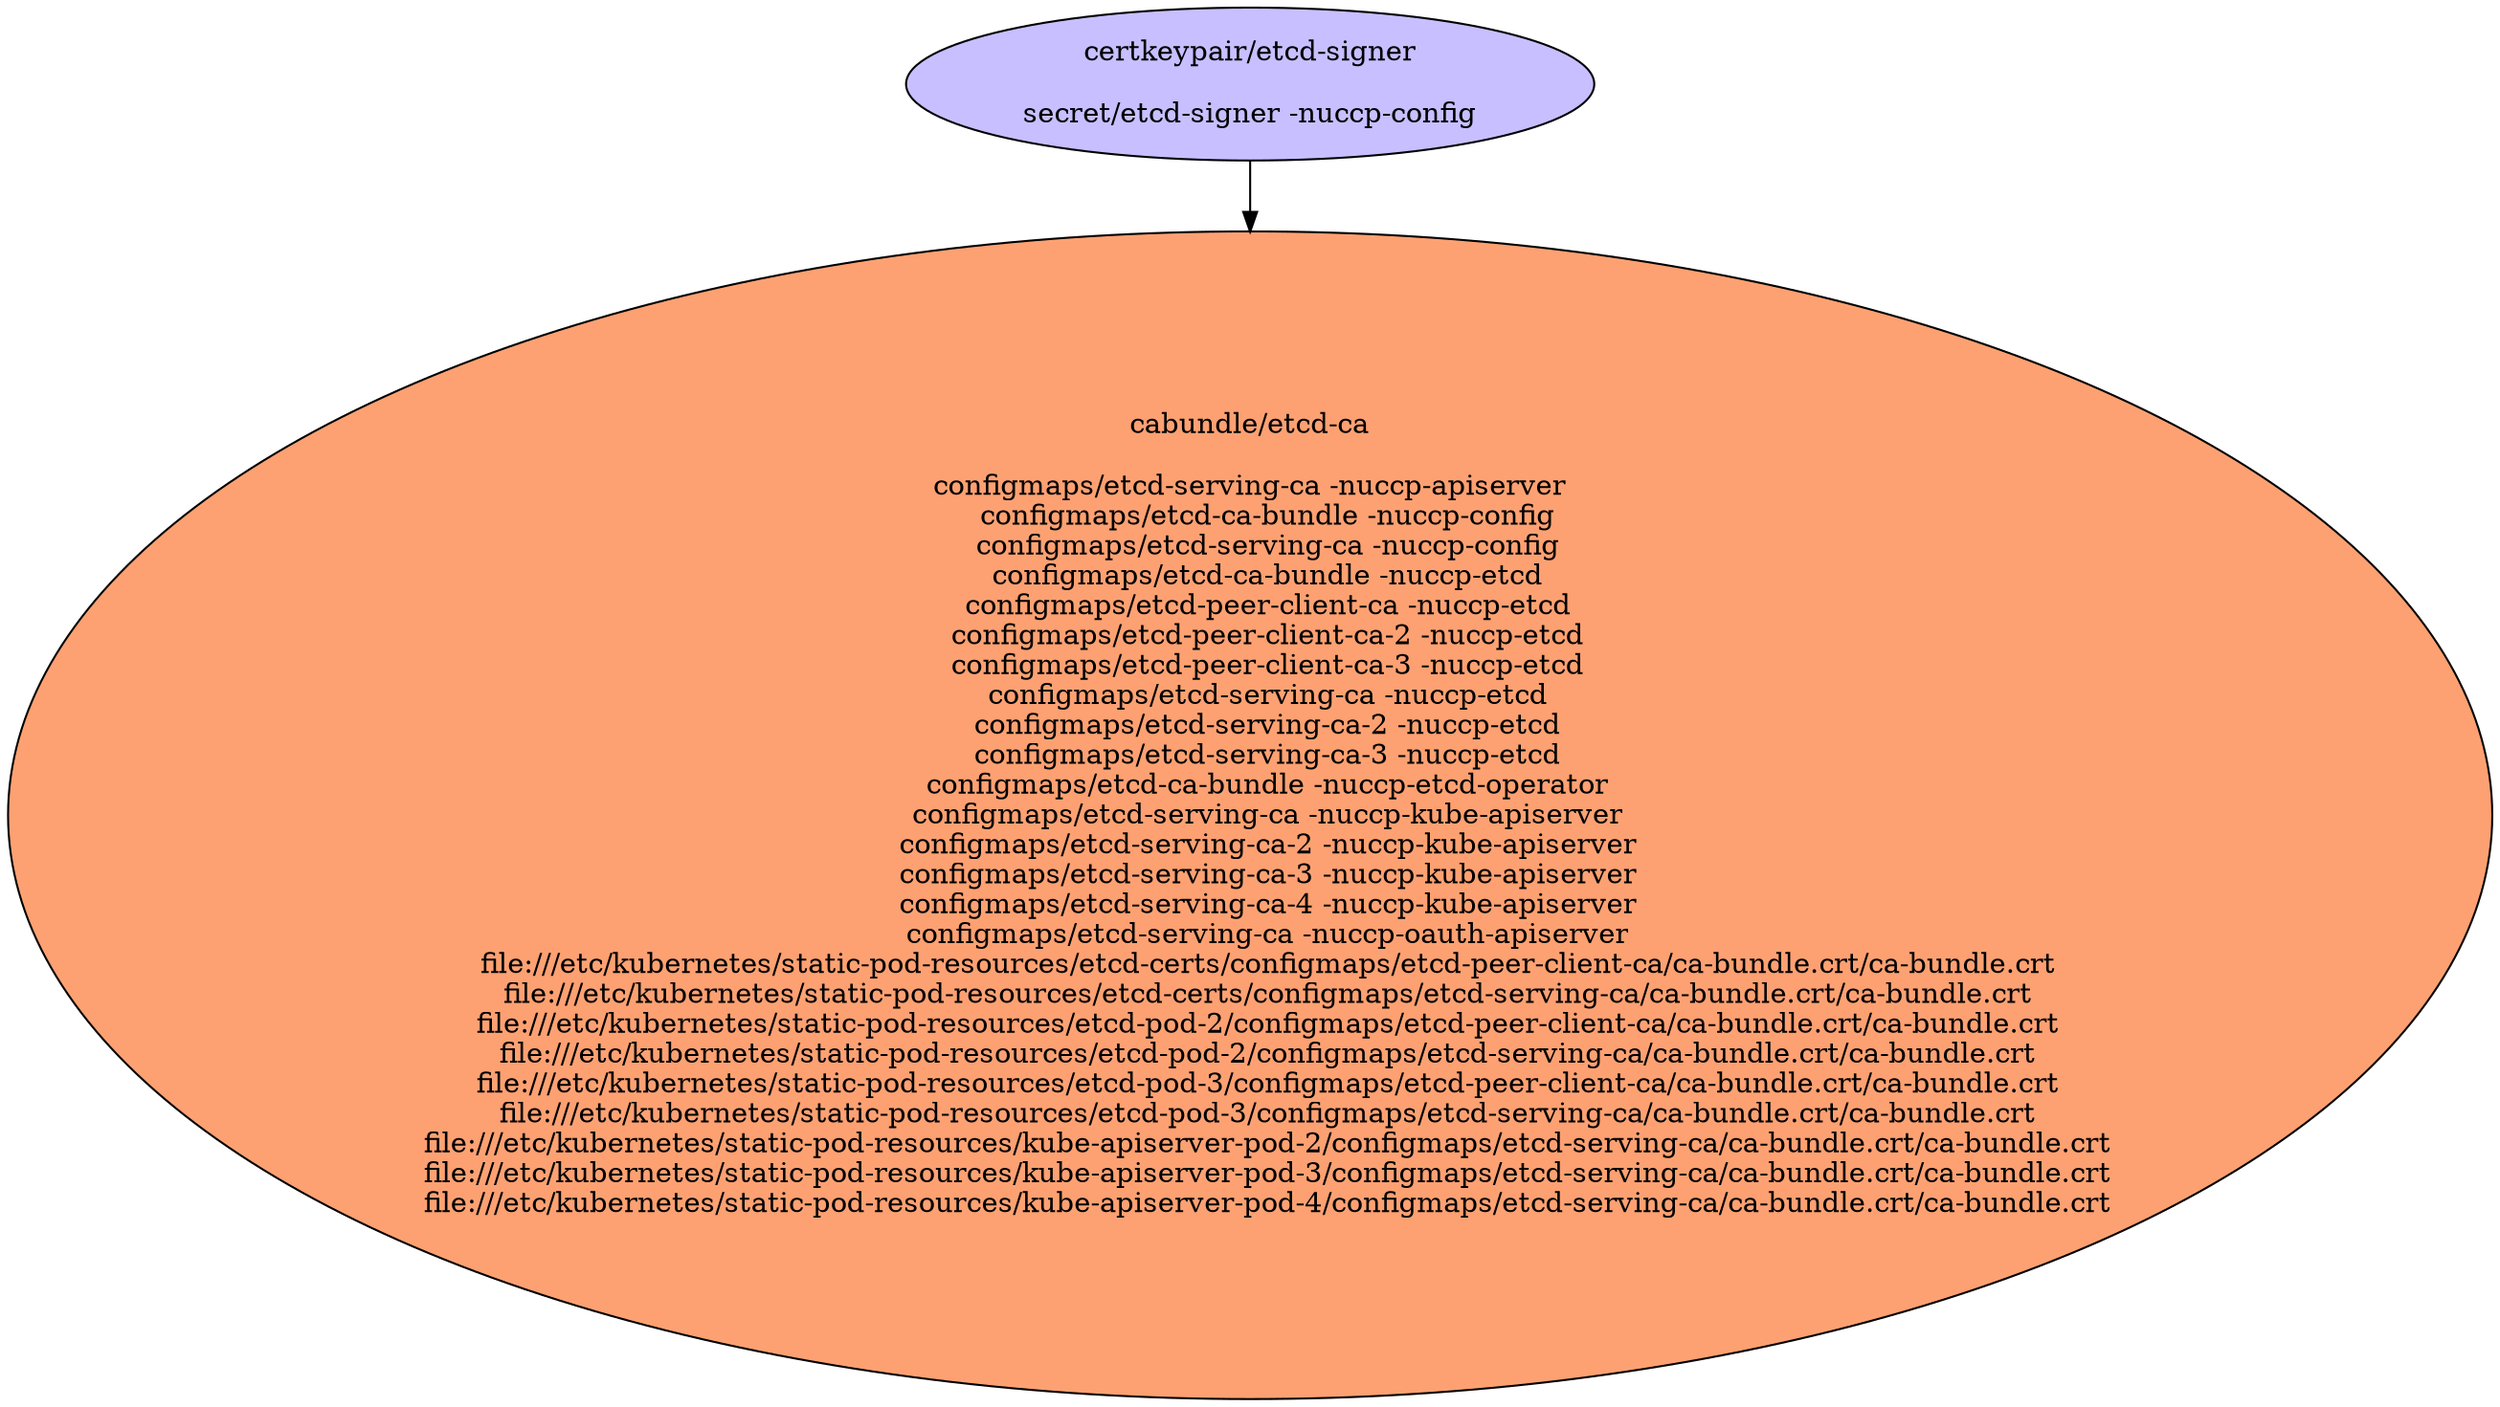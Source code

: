 digraph "Local Certificate" {
  // Node definitions.
  1 [
    label="certkeypair/etcd-signer\n\nsecret/etcd-signer -nuccp-config\n"
    style=filled
    fillcolor="#c7bfff"
  ];
  8 [
    label="cabundle/etcd-ca\n\nconfigmaps/etcd-serving-ca -nuccp-apiserver\n    configmaps/etcd-ca-bundle -nuccp-config\n    configmaps/etcd-serving-ca -nuccp-config\n    configmaps/etcd-ca-bundle -nuccp-etcd\n    configmaps/etcd-peer-client-ca -nuccp-etcd\n    configmaps/etcd-peer-client-ca-2 -nuccp-etcd\n    configmaps/etcd-peer-client-ca-3 -nuccp-etcd\n    configmaps/etcd-serving-ca -nuccp-etcd\n    configmaps/etcd-serving-ca-2 -nuccp-etcd\n    configmaps/etcd-serving-ca-3 -nuccp-etcd\n    configmaps/etcd-ca-bundle -nuccp-etcd-operator\n    configmaps/etcd-serving-ca -nuccp-kube-apiserver\n    configmaps/etcd-serving-ca-2 -nuccp-kube-apiserver\n    configmaps/etcd-serving-ca-3 -nuccp-kube-apiserver\n    configmaps/etcd-serving-ca-4 -nuccp-kube-apiserver\n    configmaps/etcd-serving-ca -nuccp-oauth-apiserver\n    file:///etc/kubernetes/static-pod-resources/etcd-certs/configmaps/etcd-peer-client-ca/ca-bundle.crt/ca-bundle.crt\n    file:///etc/kubernetes/static-pod-resources/etcd-certs/configmaps/etcd-serving-ca/ca-bundle.crt/ca-bundle.crt\n    file:///etc/kubernetes/static-pod-resources/etcd-pod-2/configmaps/etcd-peer-client-ca/ca-bundle.crt/ca-bundle.crt\n    file:///etc/kubernetes/static-pod-resources/etcd-pod-2/configmaps/etcd-serving-ca/ca-bundle.crt/ca-bundle.crt\n    file:///etc/kubernetes/static-pod-resources/etcd-pod-3/configmaps/etcd-peer-client-ca/ca-bundle.crt/ca-bundle.crt\n    file:///etc/kubernetes/static-pod-resources/etcd-pod-3/configmaps/etcd-serving-ca/ca-bundle.crt/ca-bundle.crt\n    file:///etc/kubernetes/static-pod-resources/kube-apiserver-pod-2/configmaps/etcd-serving-ca/ca-bundle.crt/ca-bundle.crt\n    file:///etc/kubernetes/static-pod-resources/kube-apiserver-pod-3/configmaps/etcd-serving-ca/ca-bundle.crt/ca-bundle.crt\n    file:///etc/kubernetes/static-pod-resources/kube-apiserver-pod-4/configmaps/etcd-serving-ca/ca-bundle.crt/ca-bundle.crt\n"
    style=filled
    fillcolor="#fda172"
  ];

  // Edge definitions.
  1 -> 8;
}